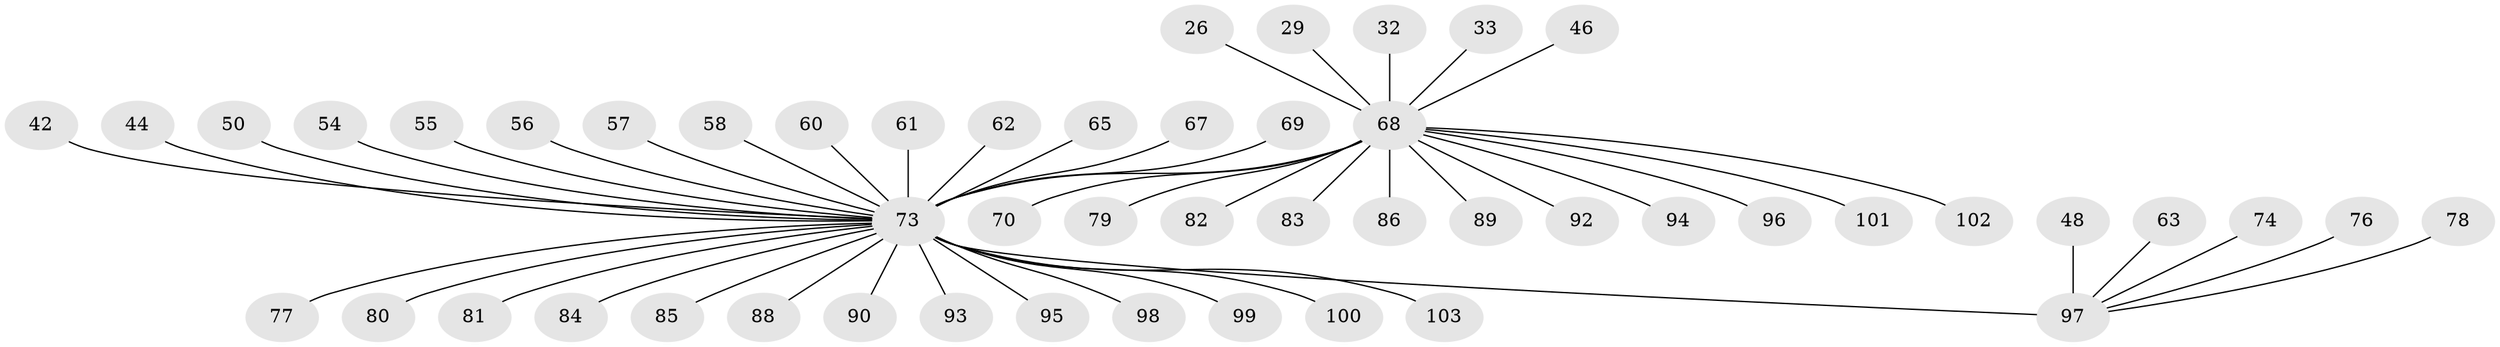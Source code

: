 // original degree distribution, {7: 0.019417475728155338, 31: 0.009708737864077669, 11: 0.019417475728155338, 6: 0.019417475728155338, 2: 0.17475728155339806, 5: 0.02912621359223301, 3: 0.038834951456310676, 4: 0.038834951456310676, 9: 0.009708737864077669, 1: 0.6310679611650486, 8: 0.009708737864077669}
// Generated by graph-tools (version 1.1) at 2025/48/03/09/25 04:48:33]
// undirected, 51 vertices, 50 edges
graph export_dot {
graph [start="1"]
  node [color=gray90,style=filled];
  26;
  29;
  32;
  33;
  42 [super="+38"];
  44;
  46;
  48 [super="+34+45"];
  50;
  54 [super="+39"];
  55 [super="+10+30"];
  56;
  57 [super="+51"];
  58;
  60;
  61 [super="+13"];
  62;
  63;
  65;
  67;
  68 [super="+2+16+21+23"];
  69;
  70;
  73 [super="+64+49+72+19+22+24+36+43+20+35+40+41"];
  74;
  76;
  77;
  78;
  79;
  80;
  81;
  82;
  83;
  84;
  85;
  86;
  88;
  89;
  90;
  92;
  93 [super="+6"];
  94;
  95 [super="+87"];
  96;
  97 [super="+71+75+27"];
  98 [super="+91"];
  99;
  100;
  101;
  102;
  103;
  26 -- 68;
  29 -- 68;
  32 -- 68;
  33 -- 68;
  42 -- 73;
  44 -- 73;
  46 -- 68;
  48 -- 97;
  50 -- 73;
  54 -- 73;
  55 -- 73 [weight=2];
  56 -- 73;
  57 -- 73;
  58 -- 73;
  60 -- 73;
  61 -- 73;
  62 -- 73;
  63 -- 97;
  65 -- 73;
  67 -- 73;
  68 -- 70;
  68 -- 73 [weight=9];
  68 -- 79;
  68 -- 82;
  68 -- 83;
  68 -- 86;
  68 -- 89;
  68 -- 92;
  68 -- 94;
  68 -- 96;
  68 -- 101;
  68 -- 102;
  69 -- 73;
  73 -- 103;
  73 -- 80;
  73 -- 88;
  73 -- 90;
  73 -- 97 [weight=4];
  73 -- 77;
  73 -- 81;
  73 -- 93;
  73 -- 98 [weight=2];
  73 -- 95;
  73 -- 84;
  73 -- 85;
  73 -- 99;
  73 -- 100;
  74 -- 97;
  76 -- 97;
  78 -- 97;
}
